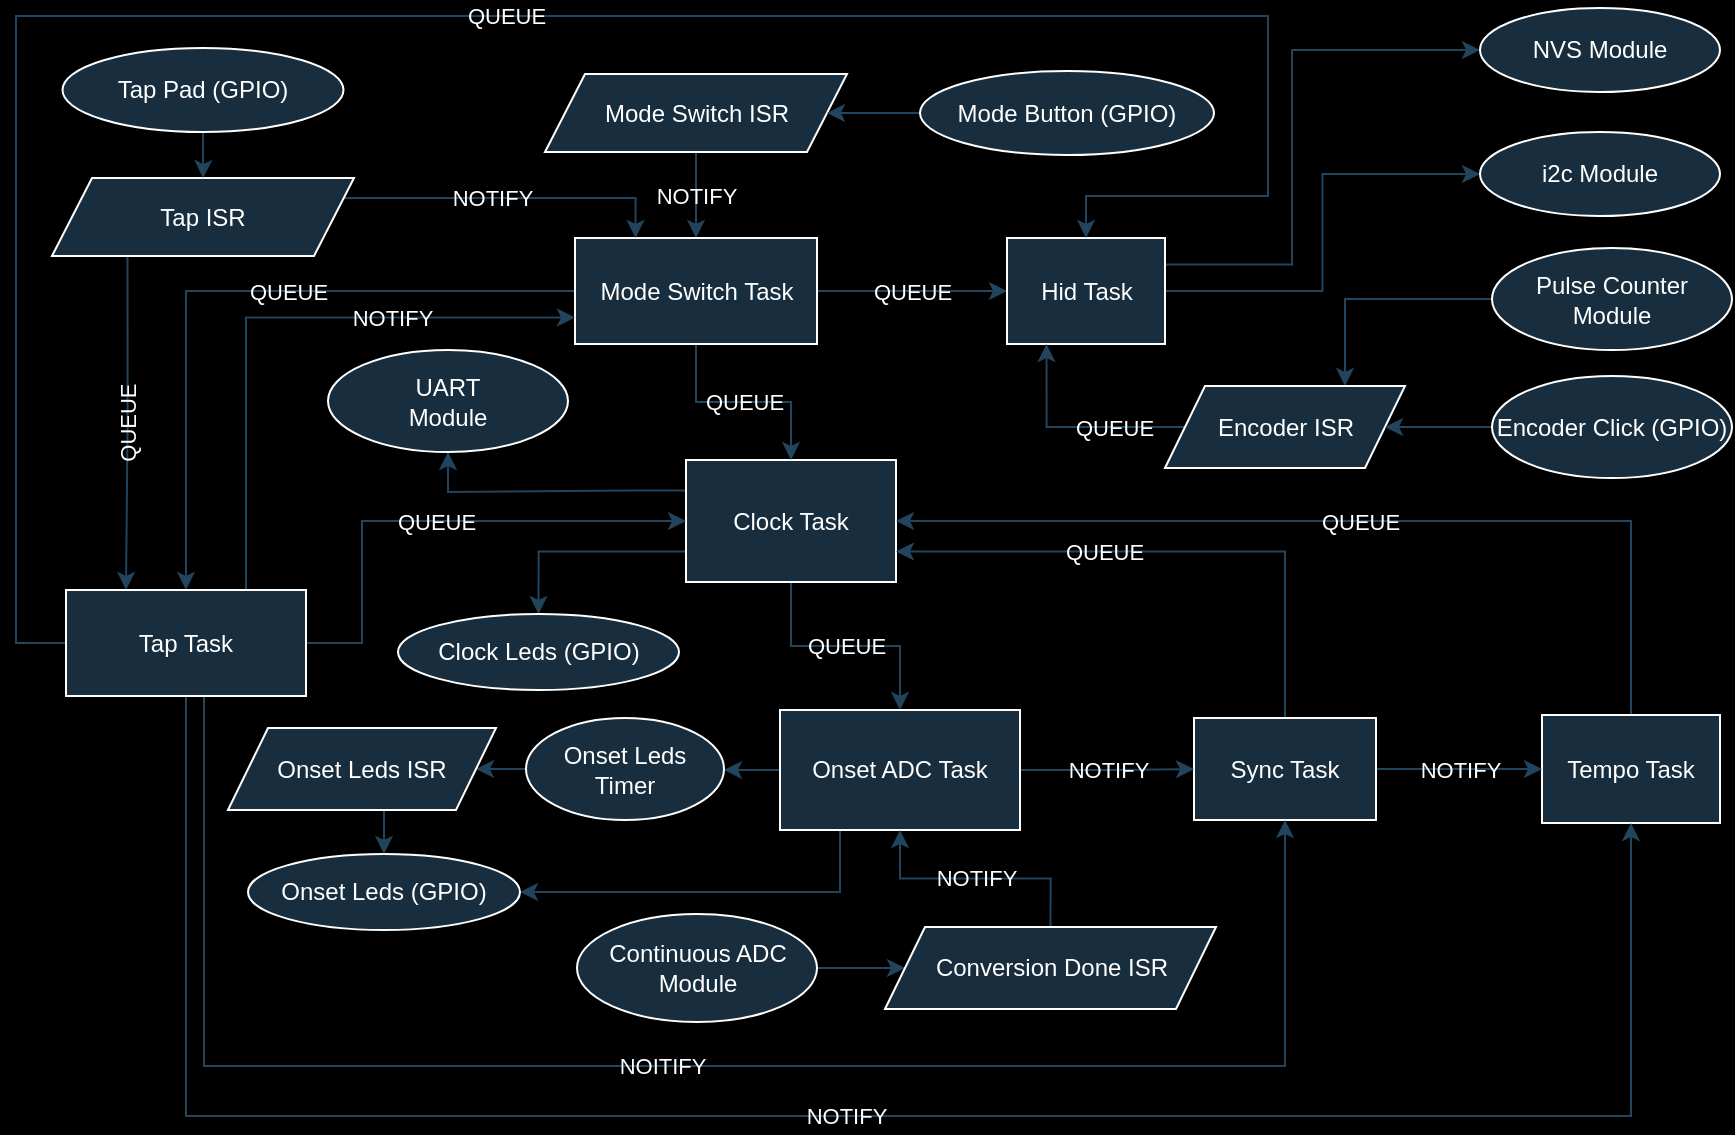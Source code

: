 <mxfile version="21.6.8" type="device">
  <diagram name="Page-1" id="CPWN5bza4g_s-4rd5Nbc">
    <mxGraphModel dx="1759" dy="1661" grid="0" gridSize="9" guides="1" tooltips="1" connect="1" arrows="1" fold="1" page="1" pageScale="1" pageWidth="850" pageHeight="1100" background="#000000" math="0" shadow="0">
      <root>
        <mxCell id="0" />
        <mxCell id="1" parent="0" />
        <mxCell id="1VQwGabYHdRYnuA2fcr5-16" value="QUEUE" style="edgeStyle=orthogonalEdgeStyle;rounded=0;orthogonalLoop=1;jettySize=auto;html=1;exitX=0.5;exitY=1;exitDx=0;exitDy=0;entryX=0.5;entryY=0;entryDx=0;entryDy=0;labelBackgroundColor=none;fontColor=#FFFFFF;strokeColor=#23445D;" parent="1" source="xJE35Gng4KRntIkckdr7-1" target="xJE35Gng4KRntIkckdr7-5" edge="1">
          <mxGeometry relative="1" as="geometry" />
        </mxCell>
        <mxCell id="1VQwGabYHdRYnuA2fcr5-43" style="edgeStyle=orthogonalEdgeStyle;rounded=0;orthogonalLoop=1;jettySize=auto;html=1;exitX=0;exitY=0.25;exitDx=0;exitDy=0;entryX=0.5;entryY=1;entryDx=0;entryDy=0;labelBackgroundColor=none;fontColor=#FFFFFF;strokeColor=#23445D;" parent="1" source="xJE35Gng4KRntIkckdr7-1" target="1VQwGabYHdRYnuA2fcr5-27" edge="1">
          <mxGeometry relative="1" as="geometry" />
        </mxCell>
        <mxCell id="HniZu6v92CHcr_uCVzVA-16" style="edgeStyle=orthogonalEdgeStyle;rounded=0;orthogonalLoop=1;jettySize=auto;html=1;exitX=0;exitY=0.75;exitDx=0;exitDy=0;entryX=0.5;entryY=0;entryDx=0;entryDy=0;labelBackgroundColor=none;fontColor=#FFFFFF;strokeColor=#23445D;" edge="1" parent="1" source="xJE35Gng4KRntIkckdr7-1" target="1VQwGabYHdRYnuA2fcr5-17">
          <mxGeometry relative="1" as="geometry" />
        </mxCell>
        <mxCell id="xJE35Gng4KRntIkckdr7-1" value="Clock Task" style="rounded=0;whiteSpace=wrap;html=1;labelBackgroundColor=none;fontColor=#FFFFFF;fillColor=#182E3E;strokeColor=#FFFFFF;" parent="1" vertex="1">
          <mxGeometry x="252" y="150" width="105" height="61" as="geometry" />
        </mxCell>
        <mxCell id="xJE35Gng4KRntIkckdr7-19" value="QUEUE" style="edgeStyle=orthogonalEdgeStyle;rounded=0;orthogonalLoop=1;jettySize=auto;html=1;exitX=1;exitY=0.5;exitDx=0;exitDy=0;entryX=0;entryY=0.5;entryDx=0;entryDy=0;labelBackgroundColor=none;fontColor=#FFFFFF;strokeColor=#23445D;" parent="1" source="1VQwGabYHdRYnuA2fcr5-2" target="xJE35Gng4KRntIkckdr7-6" edge="1">
          <mxGeometry relative="1" as="geometry" />
        </mxCell>
        <mxCell id="1VQwGabYHdRYnuA2fcr5-3" value="NOTIFY" style="edgeStyle=orthogonalEdgeStyle;rounded=0;orthogonalLoop=1;jettySize=auto;html=1;exitX=0.5;exitY=1;exitDx=0;exitDy=0;labelBackgroundColor=none;fontColor=#FFFFFF;strokeColor=#23445D;" parent="1" source="xJE35Gng4KRntIkckdr7-2" target="1VQwGabYHdRYnuA2fcr5-2" edge="1">
          <mxGeometry relative="1" as="geometry" />
        </mxCell>
        <mxCell id="xJE35Gng4KRntIkckdr7-2" value="Mode Switch ISR" style="shape=parallelogram;perimeter=parallelogramPerimeter;whiteSpace=wrap;html=1;fixedSize=1;labelBackgroundColor=none;fontColor=#FFFFFF;fillColor=#182E3E;strokeColor=#FFFFFF;rounded=0;" parent="1" vertex="1">
          <mxGeometry x="181.5" y="-43" width="151" height="39" as="geometry" />
        </mxCell>
        <mxCell id="xJE35Gng4KRntIkckdr7-17" value="QUEUE" style="edgeStyle=orthogonalEdgeStyle;rounded=0;orthogonalLoop=1;jettySize=auto;html=1;exitX=0.5;exitY=0;exitDx=0;exitDy=0;entryX=1;entryY=0.5;entryDx=0;entryDy=0;labelBackgroundColor=none;fontColor=#FFFFFF;strokeColor=#23445D;" parent="1" source="xJE35Gng4KRntIkckdr7-3" target="xJE35Gng4KRntIkckdr7-1" edge="1">
          <mxGeometry relative="1" as="geometry" />
        </mxCell>
        <mxCell id="xJE35Gng4KRntIkckdr7-3" value="Tempo Task" style="rounded=0;whiteSpace=wrap;html=1;labelBackgroundColor=none;fontColor=#FFFFFF;fillColor=#182E3E;strokeColor=#FFFFFF;" parent="1" vertex="1">
          <mxGeometry x="680" y="277.5" width="89" height="54" as="geometry" />
        </mxCell>
        <mxCell id="xJE35Gng4KRntIkckdr7-16" value="NOTIFY" style="edgeStyle=orthogonalEdgeStyle;rounded=0;orthogonalLoop=1;jettySize=auto;html=1;exitX=1;exitY=0.5;exitDx=0;exitDy=0;entryX=0;entryY=0.5;entryDx=0;entryDy=0;labelBackgroundColor=none;fontColor=#FFFFFF;strokeColor=#23445D;" parent="1" source="xJE35Gng4KRntIkckdr7-4" target="xJE35Gng4KRntIkckdr7-3" edge="1">
          <mxGeometry relative="1" as="geometry" />
        </mxCell>
        <mxCell id="xJE35Gng4KRntIkckdr7-18" value="QUEUE" style="edgeStyle=orthogonalEdgeStyle;rounded=0;orthogonalLoop=1;jettySize=auto;html=1;exitX=0.5;exitY=0;exitDx=0;exitDy=0;entryX=1;entryY=0.75;entryDx=0;entryDy=0;labelBackgroundColor=none;fontColor=#FFFFFF;strokeColor=#23445D;" parent="1" source="xJE35Gng4KRntIkckdr7-4" target="xJE35Gng4KRntIkckdr7-1" edge="1">
          <mxGeometry x="0.251" relative="1" as="geometry">
            <mxPoint as="offset" />
          </mxGeometry>
        </mxCell>
        <mxCell id="xJE35Gng4KRntIkckdr7-4" value="Sync Task" style="rounded=0;whiteSpace=wrap;html=1;labelBackgroundColor=none;fontColor=#FFFFFF;fillColor=#182E3E;strokeColor=#FFFFFF;" parent="1" vertex="1">
          <mxGeometry x="506" y="279" width="91" height="51" as="geometry" />
        </mxCell>
        <mxCell id="xJE35Gng4KRntIkckdr7-31" value="NOTIFY" style="edgeStyle=orthogonalEdgeStyle;rounded=0;orthogonalLoop=1;jettySize=auto;html=1;exitX=1;exitY=0.5;exitDx=0;exitDy=0;entryX=0;entryY=0.5;entryDx=0;entryDy=0;labelBackgroundColor=none;fontColor=#FFFFFF;strokeColor=#23445D;" parent="1" source="xJE35Gng4KRntIkckdr7-5" target="xJE35Gng4KRntIkckdr7-4" edge="1">
          <mxGeometry relative="1" as="geometry" />
        </mxCell>
        <mxCell id="1VQwGabYHdRYnuA2fcr5-34" style="edgeStyle=orthogonalEdgeStyle;rounded=0;orthogonalLoop=1;jettySize=auto;html=1;exitX=0;exitY=0.5;exitDx=0;exitDy=0;entryX=1;entryY=0.5;entryDx=0;entryDy=0;labelBackgroundColor=none;fontColor=#FFFFFF;strokeColor=#23445D;" parent="1" source="xJE35Gng4KRntIkckdr7-5" target="1VQwGabYHdRYnuA2fcr5-20" edge="1">
          <mxGeometry relative="1" as="geometry" />
        </mxCell>
        <mxCell id="1VQwGabYHdRYnuA2fcr5-40" style="edgeStyle=orthogonalEdgeStyle;rounded=0;orthogonalLoop=1;jettySize=auto;html=1;exitX=0.25;exitY=1;exitDx=0;exitDy=0;entryX=1;entryY=0.5;entryDx=0;entryDy=0;labelBackgroundColor=none;fontColor=#FFFFFF;strokeColor=#23445D;" parent="1" source="xJE35Gng4KRntIkckdr7-5" target="1VQwGabYHdRYnuA2fcr5-19" edge="1">
          <mxGeometry relative="1" as="geometry" />
        </mxCell>
        <mxCell id="xJE35Gng4KRntIkckdr7-5" value="Onset ADC Task" style="rounded=0;whiteSpace=wrap;html=1;labelBackgroundColor=none;fontColor=#FFFFFF;fillColor=#182E3E;strokeColor=#FFFFFF;" parent="1" vertex="1">
          <mxGeometry x="299" y="275" width="120" height="60" as="geometry" />
        </mxCell>
        <mxCell id="1VQwGabYHdRYnuA2fcr5-25" style="edgeStyle=orthogonalEdgeStyle;rounded=0;orthogonalLoop=1;jettySize=auto;html=1;exitX=1;exitY=0.5;exitDx=0;exitDy=0;entryX=0;entryY=0.5;entryDx=0;entryDy=0;labelBackgroundColor=none;fontColor=#FFFFFF;strokeColor=#23445D;" parent="1" source="xJE35Gng4KRntIkckdr7-6" target="1VQwGabYHdRYnuA2fcr5-24" edge="1">
          <mxGeometry relative="1" as="geometry" />
        </mxCell>
        <mxCell id="moEbLZlEv98gQyUkoGMg-2" style="edgeStyle=orthogonalEdgeStyle;rounded=0;orthogonalLoop=1;jettySize=auto;html=1;exitX=1;exitY=0.25;exitDx=0;exitDy=0;entryX=0;entryY=0.5;entryDx=0;entryDy=0;labelBackgroundColor=none;fontColor=#FFFFFF;strokeColor=#23445D;" parent="1" source="xJE35Gng4KRntIkckdr7-6" target="moEbLZlEv98gQyUkoGMg-1" edge="1">
          <mxGeometry relative="1" as="geometry">
            <Array as="points">
              <mxPoint x="555" y="52" />
              <mxPoint x="555" y="-55" />
            </Array>
          </mxGeometry>
        </mxCell>
        <mxCell id="xJE35Gng4KRntIkckdr7-6" value="Hid Task" style="rounded=0;whiteSpace=wrap;html=1;labelBackgroundColor=none;fontColor=#FFFFFF;fillColor=#182E3E;strokeColor=#FFFFFF;" parent="1" vertex="1">
          <mxGeometry x="412.5" y="39" width="79" height="53" as="geometry" />
        </mxCell>
        <mxCell id="HniZu6v92CHcr_uCVzVA-8" style="edgeStyle=orthogonalEdgeStyle;rounded=0;orthogonalLoop=1;jettySize=auto;html=1;exitX=0;exitY=0.5;exitDx=0;exitDy=0;entryX=0.75;entryY=0;entryDx=0;entryDy=0;labelBackgroundColor=none;fontColor=#FFFFFF;strokeColor=#23445D;" edge="1" parent="1" source="xJE35Gng4KRntIkckdr7-7" target="xJE35Gng4KRntIkckdr7-10">
          <mxGeometry relative="1" as="geometry" />
        </mxCell>
        <mxCell id="xJE35Gng4KRntIkckdr7-7" value="&lt;div&gt;Pulse Counter&lt;/div&gt;&lt;div&gt;Module&lt;br&gt;&lt;/div&gt;" style="ellipse;whiteSpace=wrap;html=1;labelBackgroundColor=none;fontColor=#FFFFFF;fillColor=#182E3E;strokeColor=#FFFFFF;" parent="1" vertex="1">
          <mxGeometry x="655" y="44" width="120" height="51" as="geometry" />
        </mxCell>
        <mxCell id="xJE35Gng4KRntIkckdr7-34" style="edgeStyle=orthogonalEdgeStyle;rounded=0;orthogonalLoop=1;jettySize=auto;html=1;exitX=1;exitY=0.5;exitDx=0;exitDy=0;entryX=0;entryY=0.5;entryDx=0;entryDy=0;labelBackgroundColor=none;fontColor=#FFFFFF;strokeColor=#23445D;" parent="1" source="xJE35Gng4KRntIkckdr7-8" target="xJE35Gng4KRntIkckdr7-12" edge="1">
          <mxGeometry relative="1" as="geometry" />
        </mxCell>
        <mxCell id="xJE35Gng4KRntIkckdr7-8" value="&lt;div&gt;Continuous ADC&lt;/div&gt;&lt;div&gt;Module&lt;br&gt;&lt;/div&gt;" style="ellipse;whiteSpace=wrap;html=1;labelBackgroundColor=none;fontColor=#FFFFFF;fillColor=#182E3E;strokeColor=#FFFFFF;" parent="1" vertex="1">
          <mxGeometry x="197.5" y="377" width="120" height="54" as="geometry" />
        </mxCell>
        <mxCell id="HniZu6v92CHcr_uCVzVA-3" value="QUEUE" style="edgeStyle=orthogonalEdgeStyle;rounded=0;orthogonalLoop=1;jettySize=auto;html=1;exitX=0;exitY=0.5;exitDx=0;exitDy=0;entryX=0.25;entryY=1;entryDx=0;entryDy=0;labelBackgroundColor=none;fontColor=#FFFFFF;strokeColor=#23445D;" edge="1" parent="1" source="xJE35Gng4KRntIkckdr7-10" target="xJE35Gng4KRntIkckdr7-6">
          <mxGeometry x="-0.358" relative="1" as="geometry">
            <Array as="points">
              <mxPoint x="432" y="133" />
            </Array>
            <mxPoint as="offset" />
          </mxGeometry>
        </mxCell>
        <mxCell id="xJE35Gng4KRntIkckdr7-10" value="Encoder ISR" style="shape=parallelogram;perimeter=parallelogramPerimeter;whiteSpace=wrap;html=1;fixedSize=1;labelBackgroundColor=none;fontColor=#FFFFFF;fillColor=#182E3E;strokeColor=#FFFFFF;" parent="1" vertex="1">
          <mxGeometry x="491.5" y="113" width="120" height="41" as="geometry" />
        </mxCell>
        <mxCell id="xJE35Gng4KRntIkckdr7-27" value="NOTIFY" style="edgeStyle=orthogonalEdgeStyle;rounded=0;orthogonalLoop=1;jettySize=auto;html=1;exitX=0.5;exitY=0;exitDx=0;exitDy=0;entryX=0.5;entryY=1;entryDx=0;entryDy=0;labelBackgroundColor=none;fontColor=#FFFFFF;strokeColor=#23445D;" parent="1" source="xJE35Gng4KRntIkckdr7-12" target="xJE35Gng4KRntIkckdr7-5" edge="1">
          <mxGeometry relative="1" as="geometry" />
        </mxCell>
        <mxCell id="xJE35Gng4KRntIkckdr7-12" value="Conversion Done ISR" style="shape=parallelogram;perimeter=parallelogramPerimeter;whiteSpace=wrap;html=1;fixedSize=1;labelBackgroundColor=none;fontColor=#FFFFFF;fillColor=#182E3E;strokeColor=#FFFFFF;" parent="1" vertex="1">
          <mxGeometry x="351.5" y="383.5" width="165.5" height="41" as="geometry" />
        </mxCell>
        <mxCell id="1VQwGabYHdRYnuA2fcr5-50" value="QUEUE" style="edgeStyle=orthogonalEdgeStyle;rounded=0;orthogonalLoop=1;jettySize=auto;html=1;exitX=0;exitY=0.5;exitDx=0;exitDy=0;labelBackgroundColor=none;fontColor=#FFFFFF;strokeColor=#23445D;" parent="1" source="1VQwGabYHdRYnuA2fcr5-2" target="1VQwGabYHdRYnuA2fcr5-1" edge="1">
          <mxGeometry x="-0.166" relative="1" as="geometry">
            <mxPoint as="offset" />
          </mxGeometry>
        </mxCell>
        <mxCell id="HniZu6v92CHcr_uCVzVA-15" value="QUEUE" style="edgeStyle=orthogonalEdgeStyle;rounded=0;orthogonalLoop=1;jettySize=auto;html=1;exitX=0.5;exitY=1;exitDx=0;exitDy=0;labelBackgroundColor=none;fontColor=#FFFFFF;strokeColor=#23445D;" edge="1" parent="1" source="1VQwGabYHdRYnuA2fcr5-2" target="xJE35Gng4KRntIkckdr7-1">
          <mxGeometry relative="1" as="geometry" />
        </mxCell>
        <mxCell id="1VQwGabYHdRYnuA2fcr5-2" value="Mode Switch Task" style="rounded=0;whiteSpace=wrap;html=1;labelBackgroundColor=none;fontColor=#FFFFFF;fillColor=#182E3E;strokeColor=#FFFFFF;" parent="1" vertex="1">
          <mxGeometry x="196.5" y="39" width="121" height="53" as="geometry" />
        </mxCell>
        <mxCell id="1VQwGabYHdRYnuA2fcr5-9" style="edgeStyle=orthogonalEdgeStyle;rounded=0;orthogonalLoop=1;jettySize=auto;html=1;entryX=1;entryY=0.5;entryDx=0;entryDy=0;labelBackgroundColor=none;fontColor=#FFFFFF;strokeColor=#23445D;" parent="1" source="1VQwGabYHdRYnuA2fcr5-8" target="xJE35Gng4KRntIkckdr7-2" edge="1">
          <mxGeometry relative="1" as="geometry" />
        </mxCell>
        <mxCell id="1VQwGabYHdRYnuA2fcr5-8" value="Mode Button (GPIO)" style="ellipse;whiteSpace=wrap;html=1;labelBackgroundColor=none;fontColor=#FFFFFF;fillColor=#182E3E;strokeColor=#FFFFFF;" parent="1" vertex="1">
          <mxGeometry x="369" y="-44.5" width="147" height="42" as="geometry" />
        </mxCell>
        <mxCell id="1VQwGabYHdRYnuA2fcr5-47" value="NOTIFY" style="edgeStyle=orthogonalEdgeStyle;rounded=0;orthogonalLoop=1;jettySize=auto;html=1;exitX=1;exitY=0.5;exitDx=0;exitDy=0;entryX=0.25;entryY=0;entryDx=0;entryDy=0;labelBackgroundColor=none;fontColor=#FFFFFF;strokeColor=#23445D;" parent="1" source="1VQwGabYHdRYnuA2fcr5-12" target="1VQwGabYHdRYnuA2fcr5-2" edge="1">
          <mxGeometry relative="1" as="geometry">
            <Array as="points">
              <mxPoint x="74" y="19" />
              <mxPoint x="227" y="19" />
            </Array>
          </mxGeometry>
        </mxCell>
        <mxCell id="1VQwGabYHdRYnuA2fcr5-53" value="QUEUE" style="edgeStyle=orthogonalEdgeStyle;rounded=0;orthogonalLoop=1;jettySize=auto;html=1;exitX=0.25;exitY=1;exitDx=0;exitDy=0;entryX=0.25;entryY=0;entryDx=0;entryDy=0;horizontal=0;labelBackgroundColor=none;fontColor=#FFFFFF;strokeColor=#23445D;" parent="1" source="1VQwGabYHdRYnuA2fcr5-12" target="1VQwGabYHdRYnuA2fcr5-1" edge="1">
          <mxGeometry relative="1" as="geometry" />
        </mxCell>
        <mxCell id="1VQwGabYHdRYnuA2fcr5-12" value="Tap ISR" style="shape=parallelogram;perimeter=parallelogramPerimeter;whiteSpace=wrap;html=1;fixedSize=1;labelBackgroundColor=none;fontColor=#FFFFFF;fillColor=#182E3E;strokeColor=#FFFFFF;" parent="1" vertex="1">
          <mxGeometry x="-65" y="9" width="151" height="39" as="geometry" />
        </mxCell>
        <mxCell id="1VQwGabYHdRYnuA2fcr5-15" style="edgeStyle=orthogonalEdgeStyle;rounded=0;orthogonalLoop=1;jettySize=auto;html=1;entryX=0.5;entryY=0;entryDx=0;entryDy=0;labelBackgroundColor=none;fontColor=#FFFFFF;strokeColor=#23445D;" parent="1" source="1VQwGabYHdRYnuA2fcr5-14" target="1VQwGabYHdRYnuA2fcr5-12" edge="1">
          <mxGeometry relative="1" as="geometry" />
        </mxCell>
        <mxCell id="1VQwGabYHdRYnuA2fcr5-14" value="Tap Pad (GPIO)" style="ellipse;whiteSpace=wrap;html=1;labelBackgroundColor=none;fontColor=#FFFFFF;fillColor=#182E3E;strokeColor=#FFFFFF;" parent="1" vertex="1">
          <mxGeometry x="-59.75" y="-56" width="140.5" height="42" as="geometry" />
        </mxCell>
        <mxCell id="1VQwGabYHdRYnuA2fcr5-17" value="Clock Leds (GPIO)" style="ellipse;whiteSpace=wrap;html=1;labelBackgroundColor=none;fontColor=#FFFFFF;fillColor=#182E3E;strokeColor=#FFFFFF;" parent="1" vertex="1">
          <mxGeometry x="108" y="227" width="140.5" height="38" as="geometry" />
        </mxCell>
        <mxCell id="1VQwGabYHdRYnuA2fcr5-19" value="Onset Leds (GPIO)" style="ellipse;whiteSpace=wrap;html=1;labelBackgroundColor=none;fontColor=#FFFFFF;fillColor=#182E3E;strokeColor=#FFFFFF;" parent="1" vertex="1">
          <mxGeometry x="33" y="347" width="136" height="38" as="geometry" />
        </mxCell>
        <mxCell id="1VQwGabYHdRYnuA2fcr5-32" style="edgeStyle=orthogonalEdgeStyle;rounded=0;orthogonalLoop=1;jettySize=auto;html=1;exitX=0;exitY=0.5;exitDx=0;exitDy=0;entryX=1;entryY=0.5;entryDx=0;entryDy=0;labelBackgroundColor=none;fontColor=#FFFFFF;strokeColor=#23445D;" parent="1" source="1VQwGabYHdRYnuA2fcr5-20" target="1VQwGabYHdRYnuA2fcr5-21" edge="1">
          <mxGeometry relative="1" as="geometry" />
        </mxCell>
        <mxCell id="1VQwGabYHdRYnuA2fcr5-20" value="&lt;div&gt;Onset Leds&lt;/div&gt;&lt;div&gt;Timer&lt;br&gt;&lt;/div&gt;" style="ellipse;whiteSpace=wrap;html=1;labelBackgroundColor=none;fontColor=#FFFFFF;fillColor=#182E3E;strokeColor=#FFFFFF;" parent="1" vertex="1">
          <mxGeometry x="172" y="279" width="99" height="51" as="geometry" />
        </mxCell>
        <mxCell id="1VQwGabYHdRYnuA2fcr5-33" style="edgeStyle=orthogonalEdgeStyle;rounded=0;orthogonalLoop=1;jettySize=auto;html=1;exitX=0.5;exitY=1;exitDx=0;exitDy=0;entryX=0.5;entryY=0;entryDx=0;entryDy=0;labelBackgroundColor=none;fontColor=#FFFFFF;strokeColor=#23445D;" parent="1" source="1VQwGabYHdRYnuA2fcr5-21" target="1VQwGabYHdRYnuA2fcr5-19" edge="1">
          <mxGeometry relative="1" as="geometry" />
        </mxCell>
        <mxCell id="1VQwGabYHdRYnuA2fcr5-21" value="Onset Leds ISR" style="shape=parallelogram;perimeter=parallelogramPerimeter;whiteSpace=wrap;html=1;fixedSize=1;labelBackgroundColor=none;fontColor=#FFFFFF;fillColor=#182E3E;strokeColor=#FFFFFF;" parent="1" vertex="1">
          <mxGeometry x="23" y="284" width="134" height="41" as="geometry" />
        </mxCell>
        <mxCell id="1VQwGabYHdRYnuA2fcr5-24" value="i2c Module" style="ellipse;whiteSpace=wrap;html=1;labelBackgroundColor=none;fontColor=#FFFFFF;fillColor=#182E3E;strokeColor=#FFFFFF;" parent="1" vertex="1">
          <mxGeometry x="649" y="-14" width="120" height="42" as="geometry" />
        </mxCell>
        <mxCell id="1VQwGabYHdRYnuA2fcr5-37" value="NOITIFY" style="edgeStyle=orthogonalEdgeStyle;rounded=0;orthogonalLoop=1;jettySize=auto;html=1;exitX=0.75;exitY=1;exitDx=0;exitDy=0;entryX=0.5;entryY=1;entryDx=0;entryDy=0;labelBackgroundColor=none;fontColor=#FFFFFF;strokeColor=#23445D;" parent="1" source="1VQwGabYHdRYnuA2fcr5-1" target="xJE35Gng4KRntIkckdr7-4" edge="1">
          <mxGeometry relative="1" as="geometry">
            <Array as="points">
              <mxPoint x="11" y="268" />
              <mxPoint x="11" y="453" />
              <mxPoint x="552" y="453" />
            </Array>
          </mxGeometry>
        </mxCell>
        <mxCell id="1VQwGabYHdRYnuA2fcr5-38" value="NOTIFY" style="edgeStyle=orthogonalEdgeStyle;rounded=0;orthogonalLoop=1;jettySize=auto;html=1;exitX=0.5;exitY=1;exitDx=0;exitDy=0;entryX=0.5;entryY=1;entryDx=0;entryDy=0;labelBackgroundColor=none;fontColor=#FFFFFF;strokeColor=#23445D;" parent="1" source="1VQwGabYHdRYnuA2fcr5-1" target="xJE35Gng4KRntIkckdr7-3" edge="1">
          <mxGeometry relative="1" as="geometry">
            <Array as="points">
              <mxPoint x="2" y="478" />
              <mxPoint x="724" y="478" />
            </Array>
          </mxGeometry>
        </mxCell>
        <mxCell id="1VQwGabYHdRYnuA2fcr5-46" value="&lt;div&gt;QUEUE&lt;/div&gt;" style="edgeStyle=orthogonalEdgeStyle;rounded=0;orthogonalLoop=1;jettySize=auto;html=1;exitX=0;exitY=0.5;exitDx=0;exitDy=0;entryX=0.5;entryY=0;entryDx=0;entryDy=0;labelBackgroundColor=none;fontColor=#FFFFFF;strokeColor=#23445D;" parent="1" source="1VQwGabYHdRYnuA2fcr5-1" target="xJE35Gng4KRntIkckdr7-6" edge="1">
          <mxGeometry relative="1" as="geometry">
            <Array as="points">
              <mxPoint x="-83" y="242" />
              <mxPoint x="-83" y="-72" />
              <mxPoint x="543" y="-72" />
              <mxPoint x="543" y="18" />
              <mxPoint x="452" y="18" />
            </Array>
          </mxGeometry>
        </mxCell>
        <mxCell id="HniZu6v92CHcr_uCVzVA-10" value="NOTIFY" style="edgeStyle=orthogonalEdgeStyle;rounded=0;orthogonalLoop=1;jettySize=auto;html=1;exitX=0.75;exitY=0;exitDx=0;exitDy=0;entryX=0;entryY=0.75;entryDx=0;entryDy=0;labelBackgroundColor=none;fontColor=#FFFFFF;strokeColor=#23445D;" edge="1" parent="1" source="1VQwGabYHdRYnuA2fcr5-1" target="1VQwGabYHdRYnuA2fcr5-2">
          <mxGeometry x="0.391" relative="1" as="geometry">
            <mxPoint as="offset" />
          </mxGeometry>
        </mxCell>
        <mxCell id="HniZu6v92CHcr_uCVzVA-14" value="QUEUE" style="edgeStyle=orthogonalEdgeStyle;rounded=0;orthogonalLoop=1;jettySize=auto;html=1;exitX=1;exitY=0.5;exitDx=0;exitDy=0;entryX=0;entryY=0.5;entryDx=0;entryDy=0;labelBackgroundColor=none;fontColor=#FFFFFF;strokeColor=#23445D;" edge="1" parent="1" source="1VQwGabYHdRYnuA2fcr5-1" target="xJE35Gng4KRntIkckdr7-1">
          <mxGeometry relative="1" as="geometry">
            <Array as="points">
              <mxPoint x="90" y="241" />
              <mxPoint x="90" y="181" />
            </Array>
          </mxGeometry>
        </mxCell>
        <mxCell id="1VQwGabYHdRYnuA2fcr5-1" value="Tap Task" style="rounded=0;whiteSpace=wrap;html=1;labelBackgroundColor=none;fontColor=#FFFFFF;fillColor=#182E3E;strokeColor=#FFFFFF;" parent="1" vertex="1">
          <mxGeometry x="-58" y="215" width="120" height="53" as="geometry" />
        </mxCell>
        <mxCell id="1VQwGabYHdRYnuA2fcr5-27" value="&lt;div&gt;UART&lt;/div&gt;&lt;div&gt;Module&lt;br&gt;&lt;/div&gt;" style="ellipse;whiteSpace=wrap;html=1;labelBackgroundColor=none;fontColor=#FFFFFF;fillColor=#182E3E;strokeColor=#FFFFFF;" parent="1" vertex="1">
          <mxGeometry x="73" y="95" width="120" height="51" as="geometry" />
        </mxCell>
        <mxCell id="moEbLZlEv98gQyUkoGMg-1" value="NVS Module" style="ellipse;whiteSpace=wrap;html=1;labelBackgroundColor=none;fontColor=#FFFFFF;fillColor=#182E3E;strokeColor=#FFFFFF;" parent="1" vertex="1">
          <mxGeometry x="649" y="-76" width="120" height="42" as="geometry" />
        </mxCell>
        <mxCell id="HniZu6v92CHcr_uCVzVA-7" style="edgeStyle=orthogonalEdgeStyle;rounded=0;orthogonalLoop=1;jettySize=auto;html=1;exitX=0;exitY=0.5;exitDx=0;exitDy=0;entryX=1;entryY=0.5;entryDx=0;entryDy=0;labelBackgroundColor=none;fontColor=#FFFFFF;strokeColor=#23445D;" edge="1" parent="1" source="HniZu6v92CHcr_uCVzVA-5" target="xJE35Gng4KRntIkckdr7-10">
          <mxGeometry relative="1" as="geometry" />
        </mxCell>
        <mxCell id="HniZu6v92CHcr_uCVzVA-5" value="Encoder Click (GPIO)" style="ellipse;whiteSpace=wrap;html=1;labelBackgroundColor=none;fontColor=#FFFFFF;fillColor=#182E3E;strokeColor=#FFFFFF;" vertex="1" parent="1">
          <mxGeometry x="655" y="108" width="120" height="51" as="geometry" />
        </mxCell>
      </root>
    </mxGraphModel>
  </diagram>
</mxfile>
